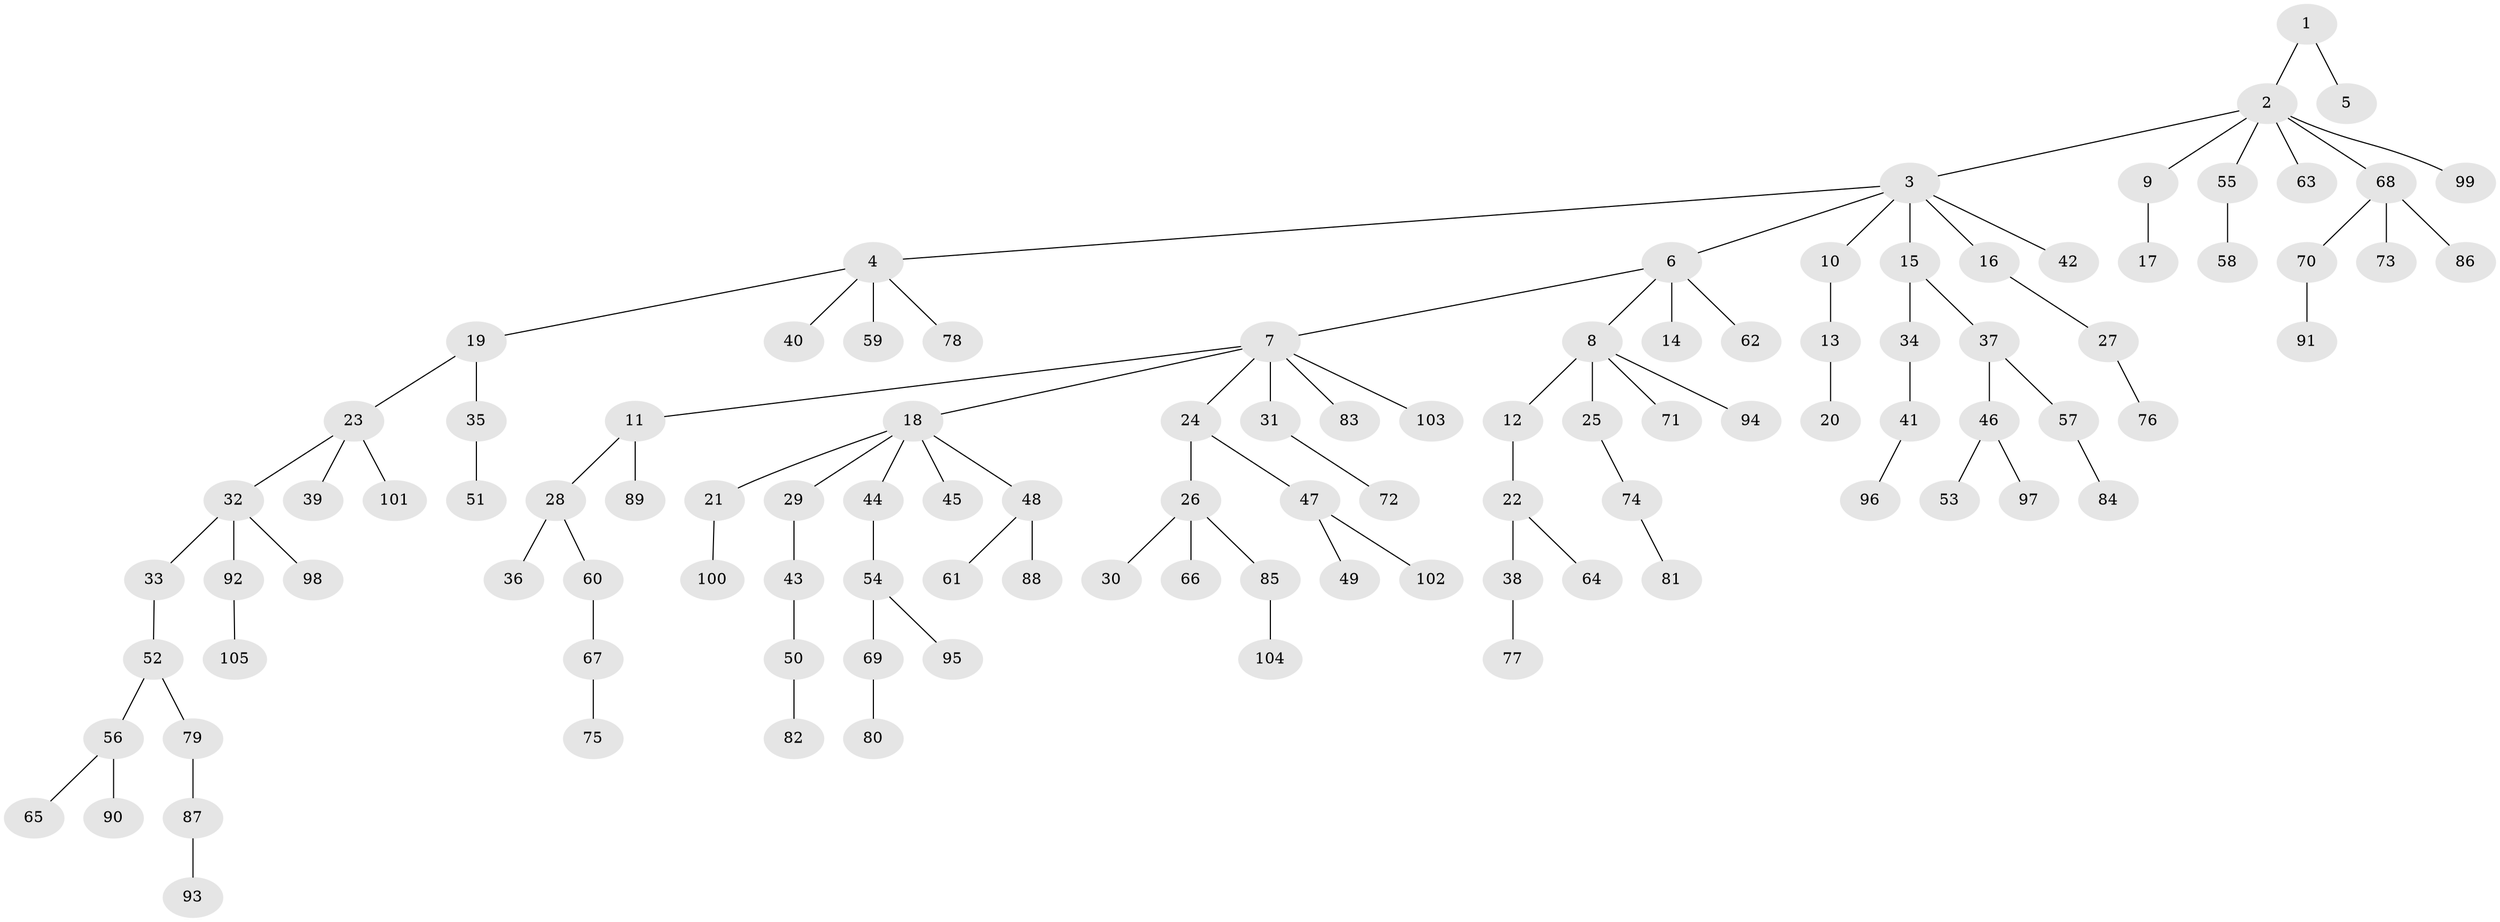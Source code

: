 // Generated by graph-tools (version 1.1) at 2025/02/03/09/25 03:02:19]
// undirected, 105 vertices, 104 edges
graph export_dot {
graph [start="1"]
  node [color=gray90,style=filled];
  1;
  2;
  3;
  4;
  5;
  6;
  7;
  8;
  9;
  10;
  11;
  12;
  13;
  14;
  15;
  16;
  17;
  18;
  19;
  20;
  21;
  22;
  23;
  24;
  25;
  26;
  27;
  28;
  29;
  30;
  31;
  32;
  33;
  34;
  35;
  36;
  37;
  38;
  39;
  40;
  41;
  42;
  43;
  44;
  45;
  46;
  47;
  48;
  49;
  50;
  51;
  52;
  53;
  54;
  55;
  56;
  57;
  58;
  59;
  60;
  61;
  62;
  63;
  64;
  65;
  66;
  67;
  68;
  69;
  70;
  71;
  72;
  73;
  74;
  75;
  76;
  77;
  78;
  79;
  80;
  81;
  82;
  83;
  84;
  85;
  86;
  87;
  88;
  89;
  90;
  91;
  92;
  93;
  94;
  95;
  96;
  97;
  98;
  99;
  100;
  101;
  102;
  103;
  104;
  105;
  1 -- 2;
  1 -- 5;
  2 -- 3;
  2 -- 9;
  2 -- 55;
  2 -- 63;
  2 -- 68;
  2 -- 99;
  3 -- 4;
  3 -- 6;
  3 -- 10;
  3 -- 15;
  3 -- 16;
  3 -- 42;
  4 -- 19;
  4 -- 40;
  4 -- 59;
  4 -- 78;
  6 -- 7;
  6 -- 8;
  6 -- 14;
  6 -- 62;
  7 -- 11;
  7 -- 18;
  7 -- 24;
  7 -- 31;
  7 -- 83;
  7 -- 103;
  8 -- 12;
  8 -- 25;
  8 -- 71;
  8 -- 94;
  9 -- 17;
  10 -- 13;
  11 -- 28;
  11 -- 89;
  12 -- 22;
  13 -- 20;
  15 -- 34;
  15 -- 37;
  16 -- 27;
  18 -- 21;
  18 -- 29;
  18 -- 44;
  18 -- 45;
  18 -- 48;
  19 -- 23;
  19 -- 35;
  21 -- 100;
  22 -- 38;
  22 -- 64;
  23 -- 32;
  23 -- 39;
  23 -- 101;
  24 -- 26;
  24 -- 47;
  25 -- 74;
  26 -- 30;
  26 -- 66;
  26 -- 85;
  27 -- 76;
  28 -- 36;
  28 -- 60;
  29 -- 43;
  31 -- 72;
  32 -- 33;
  32 -- 92;
  32 -- 98;
  33 -- 52;
  34 -- 41;
  35 -- 51;
  37 -- 46;
  37 -- 57;
  38 -- 77;
  41 -- 96;
  43 -- 50;
  44 -- 54;
  46 -- 53;
  46 -- 97;
  47 -- 49;
  47 -- 102;
  48 -- 61;
  48 -- 88;
  50 -- 82;
  52 -- 56;
  52 -- 79;
  54 -- 69;
  54 -- 95;
  55 -- 58;
  56 -- 65;
  56 -- 90;
  57 -- 84;
  60 -- 67;
  67 -- 75;
  68 -- 70;
  68 -- 73;
  68 -- 86;
  69 -- 80;
  70 -- 91;
  74 -- 81;
  79 -- 87;
  85 -- 104;
  87 -- 93;
  92 -- 105;
}
